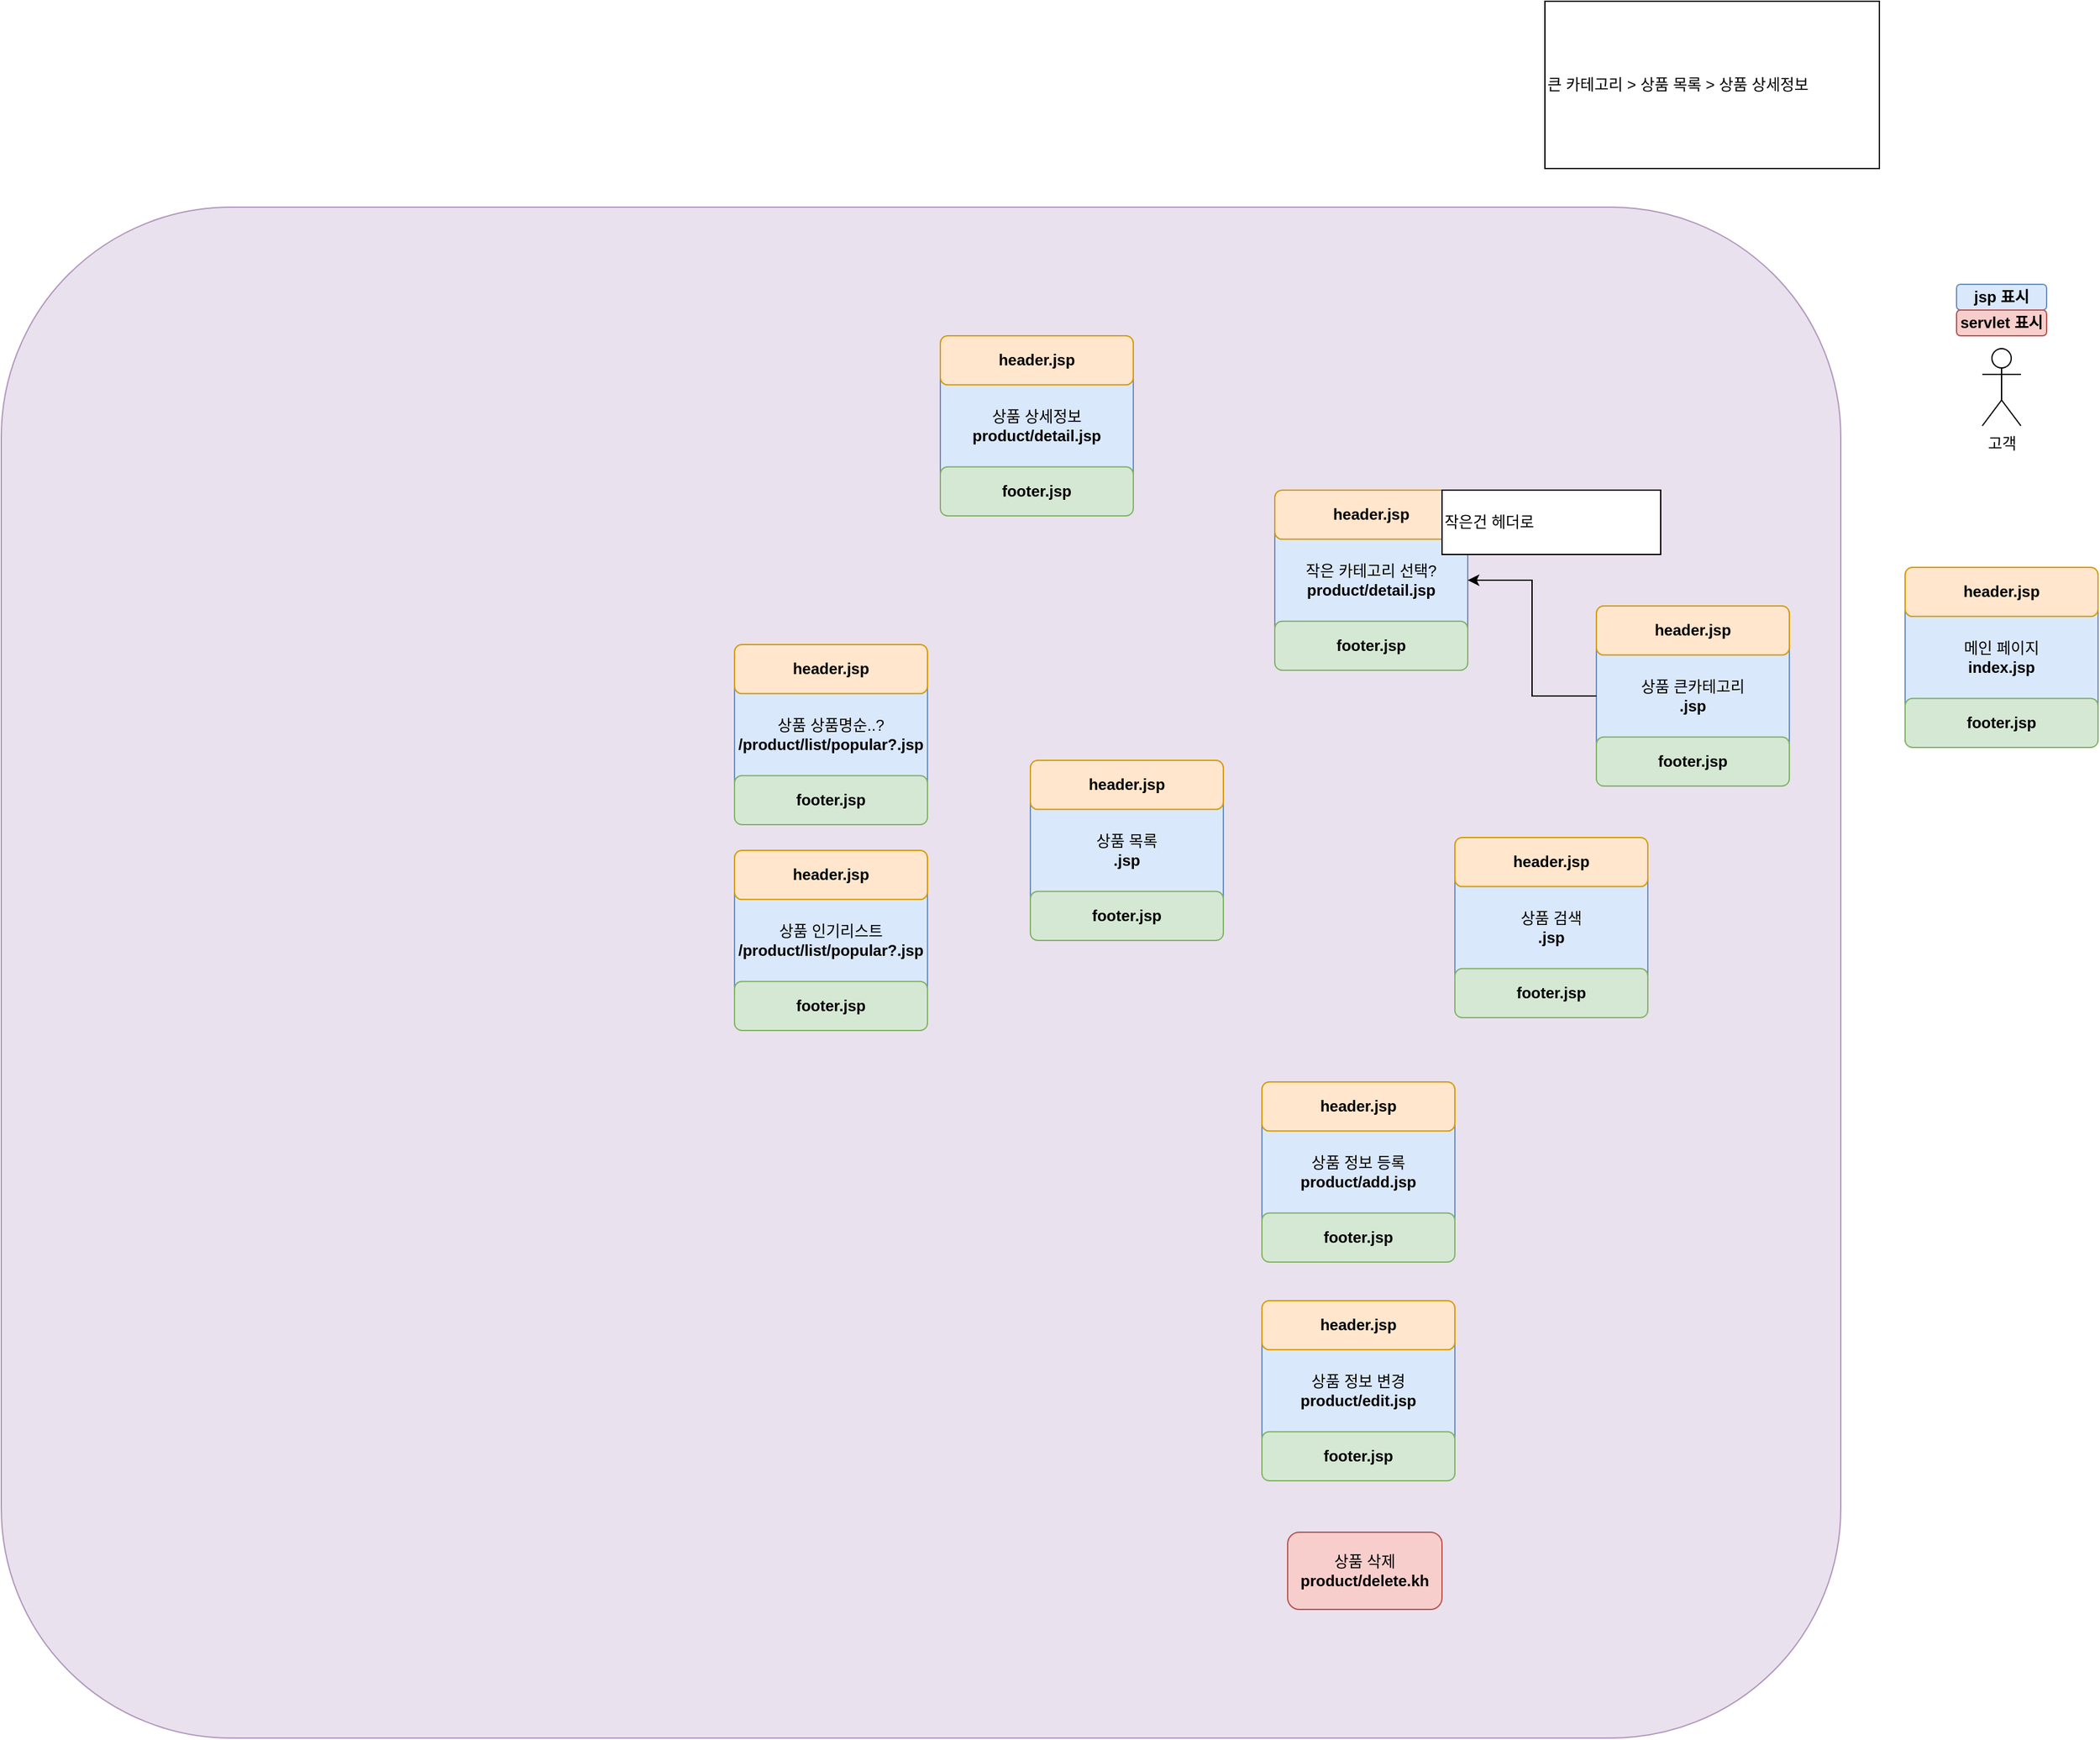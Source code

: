 <mxfile version="15.4.0" type="device"><diagram id="Qz2jnDSqbCO0wh81Tfh0" name="페이지-1"><mxGraphModel dx="1634" dy="822" grid="1" gridSize="10" guides="1" tooltips="1" connect="1" arrows="1" fold="1" page="1" pageScale="1" pageWidth="4681" pageHeight="3300" math="0" shadow="0"><root><mxCell id="0"/><mxCell id="1" parent="0"/><mxCell id="rVRHQzr7WuVmJmkBRJsp-52" value="" style="rounded=1;whiteSpace=wrap;html=1;fillColor=#e1d5e7;strokeColor=#9673a6;opacity=70;" vertex="1" parent="1"><mxGeometry x="600" y="790" width="1430" height="1190" as="geometry"/></mxCell><mxCell id="rVRHQzr7WuVmJmkBRJsp-1" value="고객" style="shape=umlActor;verticalLabelPosition=bottom;verticalAlign=top;html=1;outlineConnect=0;" vertex="1" parent="1"><mxGeometry x="2140" y="900" width="30" height="60" as="geometry"/></mxCell><mxCell id="rVRHQzr7WuVmJmkBRJsp-4" value="" style="group" vertex="1" connectable="0" parent="1"><mxGeometry x="2120" y="850" width="70" height="40" as="geometry"/></mxCell><mxCell id="rVRHQzr7WuVmJmkBRJsp-2" value="&lt;b&gt;jsp 표시&lt;br&gt;&lt;/b&gt;" style="rounded=1;whiteSpace=wrap;html=1;fillColor=#dae8fc;strokeColor=#6c8ebf;" vertex="1" parent="rVRHQzr7WuVmJmkBRJsp-4"><mxGeometry width="70" height="20" as="geometry"/></mxCell><mxCell id="rVRHQzr7WuVmJmkBRJsp-3" value="&lt;b&gt;servlet 표시&lt;br&gt;&lt;/b&gt;" style="rounded=1;whiteSpace=wrap;html=1;fillColor=#f8cecc;strokeColor=#b85450;" vertex="1" parent="rVRHQzr7WuVmJmkBRJsp-4"><mxGeometry y="20" width="70" height="20" as="geometry"/></mxCell><mxCell id="rVRHQzr7WuVmJmkBRJsp-11" value="" style="group" vertex="1" connectable="0" parent="1"><mxGeometry x="2080" y="1070" width="150" height="140" as="geometry"/></mxCell><mxCell id="rVRHQzr7WuVmJmkBRJsp-7" value="메인 페이지&lt;br&gt;&lt;b&gt;index.jsp&lt;/b&gt;" style="rounded=1;whiteSpace=wrap;html=1;fillColor=#dae8fc;strokeColor=#6c8ebf;" vertex="1" parent="rVRHQzr7WuVmJmkBRJsp-11"><mxGeometry width="150" height="140" as="geometry"/></mxCell><mxCell id="rVRHQzr7WuVmJmkBRJsp-8" value="&lt;b&gt;header.jsp&lt;/b&gt;" style="rounded=1;whiteSpace=wrap;html=1;fillColor=#ffe6cc;strokeColor=#d79b00;" vertex="1" parent="rVRHQzr7WuVmJmkBRJsp-11"><mxGeometry width="150" height="38.182" as="geometry"/></mxCell><mxCell id="rVRHQzr7WuVmJmkBRJsp-9" value="&lt;b&gt;footer.jsp&lt;/b&gt;" style="rounded=1;whiteSpace=wrap;html=1;fillColor=#d5e8d4;strokeColor=#82b366;" vertex="1" parent="rVRHQzr7WuVmJmkBRJsp-11"><mxGeometry y="101.818" width="150" height="38.182" as="geometry"/></mxCell><mxCell id="rVRHQzr7WuVmJmkBRJsp-12" value="" style="group" vertex="1" connectable="0" parent="1"><mxGeometry x="1840" y="1100" width="150" height="140" as="geometry"/></mxCell><mxCell id="rVRHQzr7WuVmJmkBRJsp-13" value="상품 큰카테고리&lt;br&gt;&lt;b&gt;.jsp&lt;/b&gt;" style="rounded=1;whiteSpace=wrap;html=1;fillColor=#dae8fc;strokeColor=#6c8ebf;" vertex="1" parent="rVRHQzr7WuVmJmkBRJsp-12"><mxGeometry width="150" height="140" as="geometry"/></mxCell><mxCell id="rVRHQzr7WuVmJmkBRJsp-14" value="&lt;b&gt;header.jsp&lt;/b&gt;" style="rounded=1;whiteSpace=wrap;html=1;fillColor=#ffe6cc;strokeColor=#d79b00;" vertex="1" parent="rVRHQzr7WuVmJmkBRJsp-12"><mxGeometry width="150" height="38.182" as="geometry"/></mxCell><mxCell id="rVRHQzr7WuVmJmkBRJsp-15" value="&lt;b&gt;footer.jsp&lt;/b&gt;" style="rounded=1;whiteSpace=wrap;html=1;fillColor=#d5e8d4;strokeColor=#82b366;" vertex="1" parent="rVRHQzr7WuVmJmkBRJsp-12"><mxGeometry y="101.818" width="150" height="38.182" as="geometry"/></mxCell><mxCell id="rVRHQzr7WuVmJmkBRJsp-17" value="큰 카테고리 &amp;gt; 상품 목록 &amp;gt; 상품 상세정보" style="whiteSpace=wrap;html=1;align=left;" vertex="1" parent="1"><mxGeometry x="1800" y="630" width="260" height="130" as="geometry"/></mxCell><mxCell id="rVRHQzr7WuVmJmkBRJsp-18" value="" style="group" vertex="1" connectable="0" parent="1"><mxGeometry x="1400" y="1220" width="150" height="140" as="geometry"/></mxCell><mxCell id="rVRHQzr7WuVmJmkBRJsp-19" value="상품 목록&lt;br&gt;&lt;b&gt;.jsp&lt;/b&gt;" style="rounded=1;whiteSpace=wrap;html=1;fillColor=#dae8fc;strokeColor=#6c8ebf;" vertex="1" parent="rVRHQzr7WuVmJmkBRJsp-18"><mxGeometry width="150" height="140" as="geometry"/></mxCell><mxCell id="rVRHQzr7WuVmJmkBRJsp-20" value="&lt;b&gt;header.jsp&lt;/b&gt;" style="rounded=1;whiteSpace=wrap;html=1;fillColor=#ffe6cc;strokeColor=#d79b00;" vertex="1" parent="rVRHQzr7WuVmJmkBRJsp-18"><mxGeometry width="150" height="38.182" as="geometry"/></mxCell><mxCell id="rVRHQzr7WuVmJmkBRJsp-21" value="&lt;b&gt;footer.jsp&lt;/b&gt;" style="rounded=1;whiteSpace=wrap;html=1;fillColor=#d5e8d4;strokeColor=#82b366;" vertex="1" parent="rVRHQzr7WuVmJmkBRJsp-18"><mxGeometry y="101.818" width="150" height="38.182" as="geometry"/></mxCell><mxCell id="rVRHQzr7WuVmJmkBRJsp-23" value="" style="group" vertex="1" connectable="0" parent="1"><mxGeometry x="1170" y="1290" width="150" height="140" as="geometry"/></mxCell><mxCell id="rVRHQzr7WuVmJmkBRJsp-24" value="상품 인기리스트&lt;br&gt;&lt;b&gt;/product/list/popular?.jsp&lt;/b&gt;" style="rounded=1;whiteSpace=wrap;html=1;fillColor=#dae8fc;strokeColor=#6c8ebf;" vertex="1" parent="rVRHQzr7WuVmJmkBRJsp-23"><mxGeometry width="150" height="140" as="geometry"/></mxCell><mxCell id="rVRHQzr7WuVmJmkBRJsp-25" value="&lt;b&gt;header.jsp&lt;/b&gt;" style="rounded=1;whiteSpace=wrap;html=1;fillColor=#ffe6cc;strokeColor=#d79b00;" vertex="1" parent="rVRHQzr7WuVmJmkBRJsp-23"><mxGeometry width="150" height="38.182" as="geometry"/></mxCell><mxCell id="rVRHQzr7WuVmJmkBRJsp-26" value="&lt;b&gt;footer.jsp&lt;/b&gt;" style="rounded=1;whiteSpace=wrap;html=1;fillColor=#d5e8d4;strokeColor=#82b366;" vertex="1" parent="rVRHQzr7WuVmJmkBRJsp-23"><mxGeometry y="101.818" width="150" height="38.182" as="geometry"/></mxCell><mxCell id="rVRHQzr7WuVmJmkBRJsp-28" value="&lt;span&gt;상품 삭제&lt;/span&gt;&lt;br&gt;&lt;b&gt;product/delete.kh&lt;/b&gt;" style="rounded=1;whiteSpace=wrap;html=1;fillColor=#f8cecc;strokeColor=#b85450;" vertex="1" parent="1"><mxGeometry x="1600" y="1820" width="120" height="60" as="geometry"/></mxCell><mxCell id="rVRHQzr7WuVmJmkBRJsp-29" value="" style="group" vertex="1" connectable="0" parent="1"><mxGeometry x="1580" y="1470" width="150" height="140" as="geometry"/></mxCell><mxCell id="rVRHQzr7WuVmJmkBRJsp-30" value="상품 정보 등록&lt;br&gt;&lt;b&gt;product/add.jsp&lt;/b&gt;" style="rounded=1;whiteSpace=wrap;html=1;fillColor=#dae8fc;strokeColor=#6c8ebf;" vertex="1" parent="rVRHQzr7WuVmJmkBRJsp-29"><mxGeometry width="150" height="140" as="geometry"/></mxCell><mxCell id="rVRHQzr7WuVmJmkBRJsp-31" value="&lt;b&gt;header.jsp&lt;/b&gt;" style="rounded=1;whiteSpace=wrap;html=1;fillColor=#ffe6cc;strokeColor=#d79b00;" vertex="1" parent="rVRHQzr7WuVmJmkBRJsp-29"><mxGeometry width="150" height="38.182" as="geometry"/></mxCell><mxCell id="rVRHQzr7WuVmJmkBRJsp-32" value="&lt;b&gt;footer.jsp&lt;/b&gt;" style="rounded=1;whiteSpace=wrap;html=1;fillColor=#d5e8d4;strokeColor=#82b366;" vertex="1" parent="rVRHQzr7WuVmJmkBRJsp-29"><mxGeometry y="101.818" width="150" height="38.182" as="geometry"/></mxCell><mxCell id="rVRHQzr7WuVmJmkBRJsp-33" value="" style="group" vertex="1" connectable="0" parent="1"><mxGeometry x="1580" y="1640" width="150" height="140" as="geometry"/></mxCell><mxCell id="rVRHQzr7WuVmJmkBRJsp-34" value="상품 정보 변경&lt;br&gt;&lt;b&gt;product/edit.jsp&lt;/b&gt;" style="rounded=1;whiteSpace=wrap;html=1;fillColor=#dae8fc;strokeColor=#6c8ebf;" vertex="1" parent="rVRHQzr7WuVmJmkBRJsp-33"><mxGeometry width="150" height="140" as="geometry"/></mxCell><mxCell id="rVRHQzr7WuVmJmkBRJsp-35" value="&lt;b&gt;header.jsp&lt;/b&gt;" style="rounded=1;whiteSpace=wrap;html=1;fillColor=#ffe6cc;strokeColor=#d79b00;" vertex="1" parent="rVRHQzr7WuVmJmkBRJsp-33"><mxGeometry width="150" height="38.182" as="geometry"/></mxCell><mxCell id="rVRHQzr7WuVmJmkBRJsp-36" value="&lt;b&gt;footer.jsp&lt;/b&gt;" style="rounded=1;whiteSpace=wrap;html=1;fillColor=#d5e8d4;strokeColor=#82b366;" vertex="1" parent="rVRHQzr7WuVmJmkBRJsp-33"><mxGeometry y="101.818" width="150" height="38.182" as="geometry"/></mxCell><mxCell id="rVRHQzr7WuVmJmkBRJsp-39" value="" style="group" vertex="1" connectable="0" parent="1"><mxGeometry x="1590" y="1010" width="150" height="140" as="geometry"/></mxCell><mxCell id="rVRHQzr7WuVmJmkBRJsp-40" value="작은 카테고리 선택?&lt;br&gt;&lt;b&gt;product/detail.jsp&lt;/b&gt;" style="rounded=1;whiteSpace=wrap;html=1;fillColor=#dae8fc;strokeColor=#6c8ebf;" vertex="1" parent="rVRHQzr7WuVmJmkBRJsp-39"><mxGeometry width="150" height="140" as="geometry"/></mxCell><mxCell id="rVRHQzr7WuVmJmkBRJsp-41" value="&lt;b&gt;header.jsp&lt;/b&gt;" style="rounded=1;whiteSpace=wrap;html=1;fillColor=#ffe6cc;strokeColor=#d79b00;" vertex="1" parent="rVRHQzr7WuVmJmkBRJsp-39"><mxGeometry width="150" height="38.182" as="geometry"/></mxCell><mxCell id="rVRHQzr7WuVmJmkBRJsp-42" value="&lt;b&gt;footer.jsp&lt;/b&gt;" style="rounded=1;whiteSpace=wrap;html=1;fillColor=#d5e8d4;strokeColor=#82b366;" vertex="1" parent="rVRHQzr7WuVmJmkBRJsp-39"><mxGeometry y="101.818" width="150" height="38.182" as="geometry"/></mxCell><mxCell id="rVRHQzr7WuVmJmkBRJsp-43" value="" style="group" vertex="1" connectable="0" parent="1"><mxGeometry x="1330" y="890" width="150" height="140" as="geometry"/></mxCell><mxCell id="rVRHQzr7WuVmJmkBRJsp-44" value="상품 상세정보&lt;br&gt;&lt;b&gt;product/detail.jsp&lt;/b&gt;" style="rounded=1;whiteSpace=wrap;html=1;fillColor=#dae8fc;strokeColor=#6c8ebf;" vertex="1" parent="rVRHQzr7WuVmJmkBRJsp-43"><mxGeometry width="150" height="140" as="geometry"/></mxCell><mxCell id="rVRHQzr7WuVmJmkBRJsp-45" value="&lt;b&gt;header.jsp&lt;/b&gt;" style="rounded=1;whiteSpace=wrap;html=1;fillColor=#ffe6cc;strokeColor=#d79b00;" vertex="1" parent="rVRHQzr7WuVmJmkBRJsp-43"><mxGeometry width="150" height="38.182" as="geometry"/></mxCell><mxCell id="rVRHQzr7WuVmJmkBRJsp-46" value="&lt;b&gt;footer.jsp&lt;/b&gt;" style="rounded=1;whiteSpace=wrap;html=1;fillColor=#d5e8d4;strokeColor=#82b366;" vertex="1" parent="rVRHQzr7WuVmJmkBRJsp-43"><mxGeometry y="101.818" width="150" height="38.182" as="geometry"/></mxCell><mxCell id="rVRHQzr7WuVmJmkBRJsp-47" value="" style="group" vertex="1" connectable="0" parent="1"><mxGeometry x="1170" y="1130" width="150" height="140" as="geometry"/></mxCell><mxCell id="rVRHQzr7WuVmJmkBRJsp-48" value="상품 상품명순..?&lt;br&gt;&lt;b&gt;/product/list/popular?.jsp&lt;/b&gt;" style="rounded=1;whiteSpace=wrap;html=1;fillColor=#dae8fc;strokeColor=#6c8ebf;" vertex="1" parent="rVRHQzr7WuVmJmkBRJsp-47"><mxGeometry width="150" height="140" as="geometry"/></mxCell><mxCell id="rVRHQzr7WuVmJmkBRJsp-49" value="&lt;b&gt;header.jsp&lt;/b&gt;" style="rounded=1;whiteSpace=wrap;html=1;fillColor=#ffe6cc;strokeColor=#d79b00;" vertex="1" parent="rVRHQzr7WuVmJmkBRJsp-47"><mxGeometry width="150" height="38.182" as="geometry"/></mxCell><mxCell id="rVRHQzr7WuVmJmkBRJsp-50" value="&lt;b&gt;footer.jsp&lt;/b&gt;" style="rounded=1;whiteSpace=wrap;html=1;fillColor=#d5e8d4;strokeColor=#82b366;" vertex="1" parent="rVRHQzr7WuVmJmkBRJsp-47"><mxGeometry y="101.818" width="150" height="38.182" as="geometry"/></mxCell><mxCell id="rVRHQzr7WuVmJmkBRJsp-53" style="edgeStyle=orthogonalEdgeStyle;rounded=0;orthogonalLoop=1;jettySize=auto;html=1;entryX=1;entryY=0.5;entryDx=0;entryDy=0;" edge="1" parent="1" source="rVRHQzr7WuVmJmkBRJsp-13" target="rVRHQzr7WuVmJmkBRJsp-40"><mxGeometry relative="1" as="geometry"/></mxCell><mxCell id="rVRHQzr7WuVmJmkBRJsp-54" value="작은건 헤더로&lt;br&gt;" style="whiteSpace=wrap;html=1;align=left;" vertex="1" parent="1"><mxGeometry x="1720" y="1010" width="170" height="50" as="geometry"/></mxCell><mxCell id="rVRHQzr7WuVmJmkBRJsp-56" value="" style="group" vertex="1" connectable="0" parent="1"><mxGeometry x="1730" y="1280" width="150" height="140" as="geometry"/></mxCell><mxCell id="rVRHQzr7WuVmJmkBRJsp-57" value="상품 검색&lt;br&gt;&lt;b&gt;.jsp&lt;/b&gt;" style="rounded=1;whiteSpace=wrap;html=1;fillColor=#dae8fc;strokeColor=#6c8ebf;" vertex="1" parent="rVRHQzr7WuVmJmkBRJsp-56"><mxGeometry width="150" height="140" as="geometry"/></mxCell><mxCell id="rVRHQzr7WuVmJmkBRJsp-58" value="&lt;b&gt;header.jsp&lt;/b&gt;" style="rounded=1;whiteSpace=wrap;html=1;fillColor=#ffe6cc;strokeColor=#d79b00;" vertex="1" parent="rVRHQzr7WuVmJmkBRJsp-56"><mxGeometry width="150" height="38.182" as="geometry"/></mxCell><mxCell id="rVRHQzr7WuVmJmkBRJsp-59" value="&lt;b&gt;footer.jsp&lt;/b&gt;" style="rounded=1;whiteSpace=wrap;html=1;fillColor=#d5e8d4;strokeColor=#82b366;" vertex="1" parent="rVRHQzr7WuVmJmkBRJsp-56"><mxGeometry y="101.818" width="150" height="38.182" as="geometry"/></mxCell></root></mxGraphModel></diagram></mxfile>